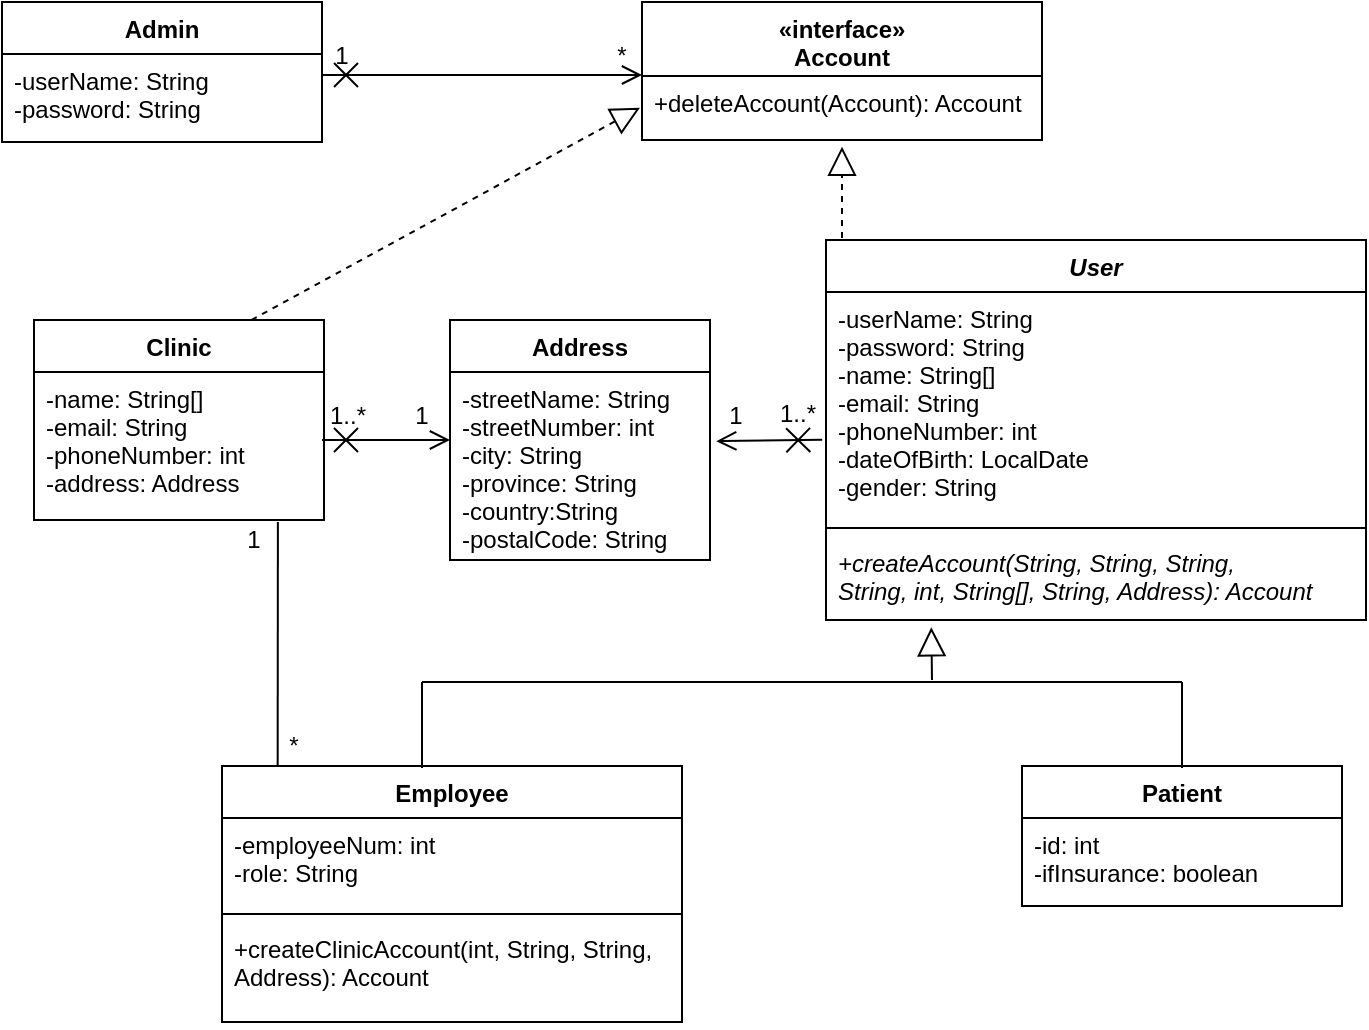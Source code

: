 <mxfile version="12.1.3" type="device" pages="1"><diagram name="Page-1" id="9f46799a-70d6-7492-0946-bef42562c5a5"><mxGraphModel dx="854" dy="387" grid="1" gridSize="10" guides="1" tooltips="1" connect="1" arrows="1" fold="1" page="1" pageScale="1" pageWidth="1100" pageHeight="850" background="#ffffff" math="0" shadow="0"><root><mxCell id="0"/><mxCell id="1" parent="0"/><mxCell id="qZK7fbbxdy5am6tzcNho-4" value="«interface»&#10;Account&#10;&#10;" style="swimlane;fontStyle=1;align=center;verticalAlign=top;childLayout=stackLayout;horizontal=1;startSize=37;horizontalStack=0;resizeParent=1;resizeParentMax=0;resizeLast=0;collapsible=1;marginBottom=0;" parent="1" vertex="1"><mxGeometry x="480" y="81" width="200" height="69" as="geometry"/></mxCell><mxCell id="qZK7fbbxdy5am6tzcNho-7" value="+deleteAccount(Account): Account" style="text;strokeColor=none;fillColor=none;align=left;verticalAlign=top;spacingLeft=4;spacingRight=4;overflow=hidden;rotatable=0;points=[[0,0.5],[1,0.5]];portConstraint=eastwest;" parent="qZK7fbbxdy5am6tzcNho-4" vertex="1"><mxGeometry y="37" width="200" height="32" as="geometry"/></mxCell><mxCell id="qZK7fbbxdy5am6tzcNho-54" value="" style="endArrow=block;dashed=1;endFill=0;endSize=12;html=1;entryX=0.5;entryY=1.104;entryDx=0;entryDy=0;entryPerimeter=0;exitX=0.75;exitY=0;exitDx=0;exitDy=0;" parent="qZK7fbbxdy5am6tzcNho-4" edge="1" source="qZK7fbbxdy5am6tzcNho-33"><mxGeometry width="160" relative="1" as="geometry"><mxPoint x="-70" y="79" as="sourcePoint"/><mxPoint x="-1" y="52.828" as="targetPoint"/></mxGeometry></mxCell><mxCell id="qZK7fbbxdy5am6tzcNho-8" value="User" style="swimlane;fontStyle=3;align=center;verticalAlign=top;childLayout=stackLayout;horizontal=1;startSize=26;horizontalStack=0;resizeParent=1;resizeParentMax=0;resizeLast=0;collapsible=1;marginBottom=0;" parent="1" vertex="1"><mxGeometry x="572" y="200" width="270" height="190" as="geometry"/></mxCell><mxCell id="qZK7fbbxdy5am6tzcNho-9" value="-userName: String&#10;-password: String&#10;-name: String[]&#10;-email: String&#10;-phoneNumber: int&#10;-dateOfBirth: LocalDate&#10;-gender: String" style="text;strokeColor=none;fillColor=none;align=left;verticalAlign=top;spacingLeft=4;spacingRight=4;overflow=hidden;rotatable=0;points=[[0,0.5],[1,0.5]];portConstraint=eastwest;" parent="qZK7fbbxdy5am6tzcNho-8" vertex="1"><mxGeometry y="26" width="270" height="114" as="geometry"/></mxCell><mxCell id="qZK7fbbxdy5am6tzcNho-10" value="" style="line;strokeWidth=1;fillColor=none;align=left;verticalAlign=middle;spacingTop=-1;spacingLeft=3;spacingRight=3;rotatable=0;labelPosition=right;points=[];portConstraint=eastwest;" parent="qZK7fbbxdy5am6tzcNho-8" vertex="1"><mxGeometry y="140" width="270" height="8" as="geometry"/></mxCell><mxCell id="qZK7fbbxdy5am6tzcNho-11" value="+createAccount(String, String, String, &#10;String, int, String[], String, Address): Account" style="text;strokeColor=none;fillColor=none;align=left;verticalAlign=top;spacingLeft=4;spacingRight=4;overflow=hidden;rotatable=0;points=[[0,0.5],[1,0.5]];portConstraint=eastwest;fontStyle=2" parent="qZK7fbbxdy5am6tzcNho-8" vertex="1"><mxGeometry y="148" width="270" height="42" as="geometry"/></mxCell><mxCell id="qZK7fbbxdy5am6tzcNho-13" value="Admin" style="swimlane;fontStyle=1;align=center;verticalAlign=top;childLayout=stackLayout;horizontal=1;startSize=26;horizontalStack=0;resizeParent=1;resizeParentMax=0;resizeLast=0;collapsible=1;marginBottom=0;" parent="1" vertex="1"><mxGeometry x="160" y="81" width="160" height="70" as="geometry"/></mxCell><mxCell id="qZK7fbbxdy5am6tzcNho-14" value="-userName: String&#10;-password: String" style="text;strokeColor=none;fillColor=none;align=left;verticalAlign=top;spacingLeft=4;spacingRight=4;overflow=hidden;rotatable=0;points=[[0,0.5],[1,0.5]];portConstraint=eastwest;" parent="qZK7fbbxdy5am6tzcNho-13" vertex="1"><mxGeometry y="26" width="160" height="44" as="geometry"/></mxCell><mxCell id="qZK7fbbxdy5am6tzcNho-21" value="Employee" style="swimlane;fontStyle=1;align=center;verticalAlign=top;childLayout=stackLayout;horizontal=1;startSize=26;horizontalStack=0;resizeParent=1;resizeParentMax=0;resizeLast=0;collapsible=1;marginBottom=0;" parent="1" vertex="1"><mxGeometry x="270" y="463" width="230" height="128" as="geometry"/></mxCell><mxCell id="qZK7fbbxdy5am6tzcNho-22" value="-employeeNum: int &#10;-role: String" style="text;strokeColor=none;fillColor=none;align=left;verticalAlign=top;spacingLeft=4;spacingRight=4;overflow=hidden;rotatable=0;points=[[0,0.5],[1,0.5]];portConstraint=eastwest;" parent="qZK7fbbxdy5am6tzcNho-21" vertex="1"><mxGeometry y="26" width="230" height="44" as="geometry"/></mxCell><mxCell id="qZK7fbbxdy5am6tzcNho-23" value="" style="line;strokeWidth=1;fillColor=none;align=left;verticalAlign=middle;spacingTop=-1;spacingLeft=3;spacingRight=3;rotatable=0;labelPosition=right;points=[];portConstraint=eastwest;" parent="qZK7fbbxdy5am6tzcNho-21" vertex="1"><mxGeometry y="70" width="230" height="8" as="geometry"/></mxCell><mxCell id="qZK7fbbxdy5am6tzcNho-24" value="+createClinicAccount(int, String, String, &#10;Address): Account" style="text;strokeColor=none;fillColor=none;align=left;verticalAlign=top;spacingLeft=4;spacingRight=4;overflow=hidden;rotatable=0;points=[[0,0.5],[1,0.5]];portConstraint=eastwest;" parent="qZK7fbbxdy5am6tzcNho-21" vertex="1"><mxGeometry y="78" width="230" height="50" as="geometry"/></mxCell><mxCell id="qZK7fbbxdy5am6tzcNho-25" value="Patient" style="swimlane;fontStyle=1;align=center;verticalAlign=top;childLayout=stackLayout;horizontal=1;startSize=26;horizontalStack=0;resizeParent=1;resizeParentMax=0;resizeLast=0;collapsible=1;marginBottom=0;" parent="1" vertex="1"><mxGeometry x="670" y="463" width="160" height="70" as="geometry"/></mxCell><mxCell id="qZK7fbbxdy5am6tzcNho-26" value="-id: int&#10;-ifInsurance: boolean" style="text;strokeColor=none;fillColor=none;align=left;verticalAlign=top;spacingLeft=4;spacingRight=4;overflow=hidden;rotatable=0;points=[[0,0.5],[1,0.5]];portConstraint=eastwest;" parent="qZK7fbbxdy5am6tzcNho-25" vertex="1"><mxGeometry y="26" width="160" height="44" as="geometry"/></mxCell><mxCell id="qZK7fbbxdy5am6tzcNho-33" value="Clinic" style="swimlane;fontStyle=1;align=center;verticalAlign=top;childLayout=stackLayout;horizontal=1;startSize=26;horizontalStack=0;resizeParent=1;resizeParentMax=0;resizeLast=0;collapsible=1;marginBottom=0;" parent="1" vertex="1"><mxGeometry x="176" y="240" width="145" height="100" as="geometry"/></mxCell><mxCell id="qZK7fbbxdy5am6tzcNho-34" value="-name: String[]&#10;-email: String&#10;-phoneNumber: int&#10;-address: Address" style="text;strokeColor=none;fillColor=none;align=left;verticalAlign=top;spacingLeft=4;spacingRight=4;overflow=hidden;rotatable=0;points=[[0,0.5],[1,0.5]];portConstraint=eastwest;" parent="qZK7fbbxdy5am6tzcNho-33" vertex="1"><mxGeometry y="26" width="145" height="74" as="geometry"/></mxCell><mxCell id="qZK7fbbxdy5am6tzcNho-37" value="" style="endArrow=block;dashed=1;endFill=0;endSize=12;html=1;entryX=0.5;entryY=1.104;entryDx=0;entryDy=0;entryPerimeter=0;" parent="1" target="qZK7fbbxdy5am6tzcNho-7" edge="1"><mxGeometry width="160" relative="1" as="geometry"><mxPoint x="580" y="199" as="sourcePoint"/><mxPoint x="720" y="199" as="targetPoint"/></mxGeometry></mxCell><mxCell id="qZK7fbbxdy5am6tzcNho-44" value="" style="endArrow=block;endFill=0;endSize=12;html=1;entryX=0.195;entryY=1.087;entryDx=0;entryDy=0;entryPerimeter=0;" parent="1" edge="1" target="qZK7fbbxdy5am6tzcNho-11"><mxGeometry width="160" relative="1" as="geometry"><mxPoint x="625" y="420" as="sourcePoint"/><mxPoint x="560" y="390" as="targetPoint"/></mxGeometry></mxCell><mxCell id="qZK7fbbxdy5am6tzcNho-45" value="" style="endArrow=none;endFill=0;endSize=12;html=1;" parent="1" edge="1"><mxGeometry width="160" relative="1" as="geometry"><mxPoint x="370" y="464" as="sourcePoint"/><mxPoint x="370" y="421" as="targetPoint"/></mxGeometry></mxCell><mxCell id="qZK7fbbxdy5am6tzcNho-47" value="" style="endArrow=none;endFill=0;endSize=12;html=1;startSize=4;" parent="1" edge="1"><mxGeometry width="160" relative="1" as="geometry"><mxPoint x="750" y="464" as="sourcePoint"/><mxPoint x="750" y="421" as="targetPoint"/></mxGeometry></mxCell><mxCell id="qZK7fbbxdy5am6tzcNho-48" value="" style="endArrow=none;endFill=0;endSize=12;html=1;" parent="1" edge="1"><mxGeometry width="160" relative="1" as="geometry"><mxPoint x="750" y="421" as="sourcePoint"/><mxPoint x="560" y="421" as="targetPoint"/></mxGeometry></mxCell><mxCell id="qZK7fbbxdy5am6tzcNho-51" value="1" style="text;html=1;strokeColor=none;fillColor=none;align=center;verticalAlign=middle;whiteSpace=wrap;rounded=0;" parent="1" vertex="1"><mxGeometry x="310" y="98" width="40" height="20" as="geometry"/></mxCell><mxCell id="qZK7fbbxdy5am6tzcNho-52" value="*" style="text;html=1;strokeColor=none;fillColor=none;align=center;verticalAlign=middle;whiteSpace=wrap;rounded=0;" parent="1" vertex="1"><mxGeometry x="450" y="98" width="40" height="20" as="geometry"/></mxCell><mxCell id="qZK7fbbxdy5am6tzcNho-57" value="" style="endArrow=none;endFill=0;endSize=12;html=1;" parent="1" edge="1"><mxGeometry width="160" relative="1" as="geometry"><mxPoint x="560" y="421" as="sourcePoint"/><mxPoint x="370" y="421" as="targetPoint"/></mxGeometry></mxCell><mxCell id="qZK7fbbxdy5am6tzcNho-58" value="" style="endArrow=none;endFill=0;endSize=12;html=1;entryX=0.121;entryY=0.003;entryDx=0;entryDy=0;entryPerimeter=0;exitX=0.841;exitY=1.014;exitDx=0;exitDy=0;exitPerimeter=0;" parent="1" target="qZK7fbbxdy5am6tzcNho-21" edge="1" source="qZK7fbbxdy5am6tzcNho-34"><mxGeometry width="160" relative="1" as="geometry"><mxPoint x="299.809" y="360" as="sourcePoint"/><mxPoint x="309" y="400.5" as="targetPoint"/></mxGeometry></mxCell><mxCell id="qZK7fbbxdy5am6tzcNho-59" value="*" style="text;html=1;strokeColor=none;fillColor=none;align=center;verticalAlign=middle;whiteSpace=wrap;rounded=0;" parent="1" vertex="1"><mxGeometry x="286" y="443" width="40" height="20" as="geometry"/></mxCell><mxCell id="tcv9B1nSAHYpLdY34jkV-2" value="" style="endArrow=open;startArrow=cross;endFill=0;startFill=0;endSize=8;startSize=10;html=1;" edge="1" parent="1"><mxGeometry width="160" relative="1" as="geometry"><mxPoint x="320" y="117.5" as="sourcePoint"/><mxPoint x="480" y="117.5" as="targetPoint"/></mxGeometry></mxCell><mxCell id="tcv9B1nSAHYpLdY34jkV-5" value="Address" style="swimlane;fontStyle=1;align=center;verticalAlign=top;childLayout=stackLayout;horizontal=1;startSize=26;horizontalStack=0;resizeParent=1;resizeParentMax=0;resizeLast=0;collapsible=1;marginBottom=0;" vertex="1" parent="1"><mxGeometry x="384" y="240" width="130" height="120" as="geometry"/></mxCell><mxCell id="tcv9B1nSAHYpLdY34jkV-6" value="-streetName: String&#10;-streetNumber: int&#10;-city: String&#10;-province: String&#10;-country:String&#10;-postalCode: String&#10;" style="text;strokeColor=none;fillColor=none;align=left;verticalAlign=top;spacingLeft=4;spacingRight=4;overflow=hidden;rotatable=0;points=[[0,0.5],[1,0.5]];portConstraint=eastwest;" vertex="1" parent="tcv9B1nSAHYpLdY34jkV-5"><mxGeometry y="26" width="130" height="94" as="geometry"/></mxCell><mxCell id="tcv9B1nSAHYpLdY34jkV-7" value="" style="endArrow=open;startArrow=cross;endFill=0;startFill=0;endSize=8;startSize=10;html=1;entryX=0;entryY=0.5;entryDx=0;entryDy=0;" edge="1" parent="1" target="tcv9B1nSAHYpLdY34jkV-5"><mxGeometry width="160" relative="1" as="geometry"><mxPoint x="320" y="300" as="sourcePoint"/><mxPoint x="350" y="300" as="targetPoint"/></mxGeometry></mxCell><mxCell id="tcv9B1nSAHYpLdY34jkV-9" value="" style="endArrow=open;startArrow=cross;endFill=0;startFill=0;endSize=8;startSize=10;html=1;entryX=1.024;entryY=0.368;entryDx=0;entryDy=0;exitX=-0.007;exitY=0.648;exitDx=0;exitDy=0;exitPerimeter=0;entryPerimeter=0;" edge="1" parent="1" source="qZK7fbbxdy5am6tzcNho-9" target="tcv9B1nSAHYpLdY34jkV-6"><mxGeometry width="160" relative="1" as="geometry"><mxPoint x="470" y="300" as="sourcePoint"/><mxPoint x="630" y="300" as="targetPoint"/></mxGeometry></mxCell><mxCell id="tcv9B1nSAHYpLdY34jkV-12" value="1" style="text;html=1;strokeColor=none;fillColor=none;align=center;verticalAlign=middle;whiteSpace=wrap;rounded=0;" vertex="1" parent="1"><mxGeometry x="363" y="280" width="14" height="15" as="geometry"/></mxCell><mxCell id="tcv9B1nSAHYpLdY34jkV-13" value="1..*" style="text;html=1;strokeColor=none;fillColor=none;align=center;verticalAlign=middle;whiteSpace=wrap;rounded=0;" vertex="1" parent="1"><mxGeometry x="326" y="280" width="14" height="15" as="geometry"/></mxCell><mxCell id="tcv9B1nSAHYpLdY34jkV-15" value="1" style="text;html=1;strokeColor=none;fillColor=none;align=center;verticalAlign=middle;whiteSpace=wrap;rounded=0;" vertex="1" parent="1"><mxGeometry x="520" y="280" width="14" height="15" as="geometry"/></mxCell><mxCell id="tcv9B1nSAHYpLdY34jkV-16" value="1..*" style="text;html=1;strokeColor=none;fillColor=none;align=center;verticalAlign=middle;whiteSpace=wrap;rounded=0;" vertex="1" parent="1"><mxGeometry x="551" y="279" width="14" height="15" as="geometry"/></mxCell><mxCell id="tcv9B1nSAHYpLdY34jkV-18" value="1" style="text;html=1;strokeColor=none;fillColor=none;align=center;verticalAlign=middle;whiteSpace=wrap;rounded=0;" vertex="1" parent="1"><mxGeometry x="266" y="340" width="40" height="20" as="geometry"/></mxCell></root></mxGraphModel></diagram></mxfile>